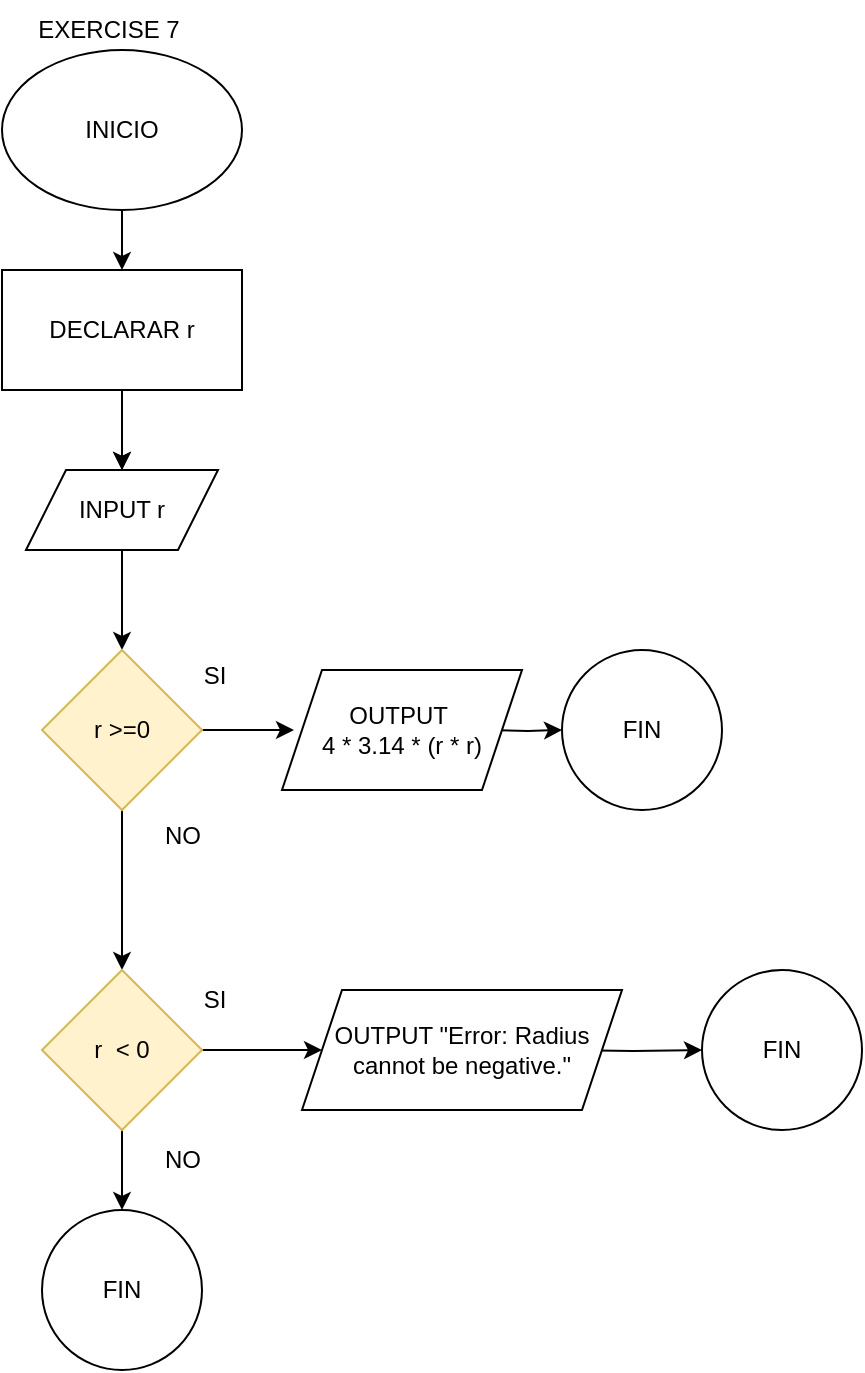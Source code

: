 <mxfile version="24.4.0" type="device">
  <diagram name="EXERCISE-1" id="7WXvErT6jwQCl5LBhXy7">
    <mxGraphModel dx="838" dy="455" grid="1" gridSize="10" guides="1" tooltips="1" connect="1" arrows="1" fold="1" page="1" pageScale="1" pageWidth="850" pageHeight="1100" math="0" shadow="0">
      <root>
        <mxCell id="0" />
        <mxCell id="1" parent="0" />
        <mxCell id="-hOMn0kYKFU-R9jvK8EN-38" value="EXERCISE 7" style="text;html=1;align=center;verticalAlign=middle;resizable=0;points=[];autosize=1;strokeColor=none;fillColor=none;" parent="1" vertex="1">
          <mxGeometry x="348" y="5" width="90" height="30" as="geometry" />
        </mxCell>
        <mxCell id="jAzLcmatW34AS9ptDqRP-246" value="" style="edgeStyle=orthogonalEdgeStyle;rounded=0;orthogonalLoop=1;jettySize=auto;html=1;" edge="1" parent="1" source="jAzLcmatW34AS9ptDqRP-247" target="jAzLcmatW34AS9ptDqRP-249">
          <mxGeometry relative="1" as="geometry" />
        </mxCell>
        <mxCell id="jAzLcmatW34AS9ptDqRP-247" value="INICIO" style="ellipse;whiteSpace=wrap;html=1;" vertex="1" parent="1">
          <mxGeometry x="340" y="30" width="120" height="80" as="geometry" />
        </mxCell>
        <mxCell id="jAzLcmatW34AS9ptDqRP-248" value="" style="edgeStyle=orthogonalEdgeStyle;rounded=0;orthogonalLoop=1;jettySize=auto;html=1;" edge="1" parent="1" source="jAzLcmatW34AS9ptDqRP-249" target="jAzLcmatW34AS9ptDqRP-251">
          <mxGeometry relative="1" as="geometry" />
        </mxCell>
        <mxCell id="jAzLcmatW34AS9ptDqRP-269" value="" style="edgeStyle=orthogonalEdgeStyle;rounded=0;orthogonalLoop=1;jettySize=auto;html=1;" edge="1" parent="1" source="jAzLcmatW34AS9ptDqRP-249" target="jAzLcmatW34AS9ptDqRP-251">
          <mxGeometry relative="1" as="geometry" />
        </mxCell>
        <mxCell id="jAzLcmatW34AS9ptDqRP-249" value="DECLARAR r" style="whiteSpace=wrap;html=1;" vertex="1" parent="1">
          <mxGeometry x="340" y="140" width="120" height="60" as="geometry" />
        </mxCell>
        <mxCell id="jAzLcmatW34AS9ptDqRP-250" value="" style="edgeStyle=orthogonalEdgeStyle;rounded=0;orthogonalLoop=1;jettySize=auto;html=1;" edge="1" parent="1" source="jAzLcmatW34AS9ptDqRP-251" target="jAzLcmatW34AS9ptDqRP-254">
          <mxGeometry relative="1" as="geometry" />
        </mxCell>
        <mxCell id="jAzLcmatW34AS9ptDqRP-251" value="INPUT r" style="shape=parallelogram;perimeter=parallelogramPerimeter;whiteSpace=wrap;html=1;fixedSize=1;" vertex="1" parent="1">
          <mxGeometry x="352" y="240" width="96" height="40" as="geometry" />
        </mxCell>
        <mxCell id="jAzLcmatW34AS9ptDqRP-252" value="" style="edgeStyle=orthogonalEdgeStyle;rounded=0;orthogonalLoop=1;jettySize=auto;html=1;" edge="1" parent="1" source="jAzLcmatW34AS9ptDqRP-254">
          <mxGeometry relative="1" as="geometry">
            <mxPoint x="486" y="370" as="targetPoint" />
          </mxGeometry>
        </mxCell>
        <mxCell id="jAzLcmatW34AS9ptDqRP-253" value="" style="edgeStyle=orthogonalEdgeStyle;rounded=0;orthogonalLoop=1;jettySize=auto;html=1;" edge="1" parent="1" source="jAzLcmatW34AS9ptDqRP-254" target="jAzLcmatW34AS9ptDqRP-259">
          <mxGeometry relative="1" as="geometry" />
        </mxCell>
        <mxCell id="jAzLcmatW34AS9ptDqRP-254" value="r &amp;gt;=0" style="rhombus;whiteSpace=wrap;html=1;fillColor=#fff2cc;strokeColor=#d6b656;" vertex="1" parent="1">
          <mxGeometry x="360" y="330" width="80" height="80" as="geometry" />
        </mxCell>
        <mxCell id="jAzLcmatW34AS9ptDqRP-255" value="SI" style="text;html=1;align=center;verticalAlign=middle;resizable=0;points=[];autosize=1;strokeColor=none;fillColor=none;" vertex="1" parent="1">
          <mxGeometry x="431" y="328" width="30" height="30" as="geometry" />
        </mxCell>
        <mxCell id="jAzLcmatW34AS9ptDqRP-256" value="" style="edgeStyle=orthogonalEdgeStyle;rounded=0;orthogonalLoop=1;jettySize=auto;html=1;" edge="1" parent="1" target="jAzLcmatW34AS9ptDqRP-263">
          <mxGeometry relative="1" as="geometry">
            <mxPoint x="582" y="370" as="sourcePoint" />
          </mxGeometry>
        </mxCell>
        <mxCell id="jAzLcmatW34AS9ptDqRP-257" value="" style="edgeStyle=orthogonalEdgeStyle;rounded=0;orthogonalLoop=1;jettySize=auto;html=1;" edge="1" parent="1" source="jAzLcmatW34AS9ptDqRP-259">
          <mxGeometry relative="1" as="geometry">
            <mxPoint x="500" y="530" as="targetPoint" />
          </mxGeometry>
        </mxCell>
        <mxCell id="jAzLcmatW34AS9ptDqRP-258" value="" style="edgeStyle=orthogonalEdgeStyle;rounded=0;orthogonalLoop=1;jettySize=auto;html=1;" edge="1" parent="1" source="jAzLcmatW34AS9ptDqRP-259" target="jAzLcmatW34AS9ptDqRP-262">
          <mxGeometry relative="1" as="geometry" />
        </mxCell>
        <mxCell id="jAzLcmatW34AS9ptDqRP-259" value="r&amp;nbsp; &amp;lt; 0" style="rhombus;whiteSpace=wrap;html=1;fillColor=#fff2cc;strokeColor=#d6b656;" vertex="1" parent="1">
          <mxGeometry x="360" y="490" width="80" height="80" as="geometry" />
        </mxCell>
        <mxCell id="jAzLcmatW34AS9ptDqRP-260" value="" style="edgeStyle=orthogonalEdgeStyle;rounded=0;orthogonalLoop=1;jettySize=auto;html=1;" edge="1" parent="1" target="jAzLcmatW34AS9ptDqRP-264">
          <mxGeometry relative="1" as="geometry">
            <mxPoint x="620" y="530" as="sourcePoint" />
          </mxGeometry>
        </mxCell>
        <mxCell id="jAzLcmatW34AS9ptDqRP-261" value="SI" style="text;html=1;align=center;verticalAlign=middle;resizable=0;points=[];autosize=1;strokeColor=none;fillColor=none;" vertex="1" parent="1">
          <mxGeometry x="431" y="490" width="30" height="30" as="geometry" />
        </mxCell>
        <mxCell id="jAzLcmatW34AS9ptDqRP-262" value="FIN" style="ellipse;whiteSpace=wrap;html=1;" vertex="1" parent="1">
          <mxGeometry x="360" y="610" width="80" height="80" as="geometry" />
        </mxCell>
        <mxCell id="jAzLcmatW34AS9ptDqRP-263" value="FIN" style="ellipse;whiteSpace=wrap;html=1;" vertex="1" parent="1">
          <mxGeometry x="620" y="330" width="80" height="80" as="geometry" />
        </mxCell>
        <mxCell id="jAzLcmatW34AS9ptDqRP-264" value="FIN" style="ellipse;whiteSpace=wrap;html=1;" vertex="1" parent="1">
          <mxGeometry x="690" y="490" width="80" height="80" as="geometry" />
        </mxCell>
        <mxCell id="jAzLcmatW34AS9ptDqRP-265" value="NO" style="text;html=1;align=center;verticalAlign=middle;resizable=0;points=[];autosize=1;strokeColor=none;fillColor=none;" vertex="1" parent="1">
          <mxGeometry x="410" y="408" width="40" height="30" as="geometry" />
        </mxCell>
        <mxCell id="jAzLcmatW34AS9ptDqRP-266" value="NO" style="text;html=1;align=center;verticalAlign=middle;resizable=0;points=[];autosize=1;strokeColor=none;fillColor=none;" vertex="1" parent="1">
          <mxGeometry x="410" y="570" width="40" height="30" as="geometry" />
        </mxCell>
        <mxCell id="jAzLcmatW34AS9ptDqRP-267" value="OUTPUT&amp;nbsp;&lt;div&gt;4 * 3.14 * (r * r)&lt;/div&gt;" style="shape=parallelogram;perimeter=parallelogramPerimeter;whiteSpace=wrap;html=1;fixedSize=1;" vertex="1" parent="1">
          <mxGeometry x="480" y="340" width="120" height="60" as="geometry" />
        </mxCell>
        <mxCell id="jAzLcmatW34AS9ptDqRP-268" value="OUTPUT &quot;&lt;span style=&quot;background-color: initial;&quot;&gt;Error: Radius cannot be negative.&quot;&lt;/span&gt;" style="shape=parallelogram;perimeter=parallelogramPerimeter;whiteSpace=wrap;html=1;fixedSize=1;" vertex="1" parent="1">
          <mxGeometry x="490" y="500" width="160" height="60" as="geometry" />
        </mxCell>
      </root>
    </mxGraphModel>
  </diagram>
</mxfile>
